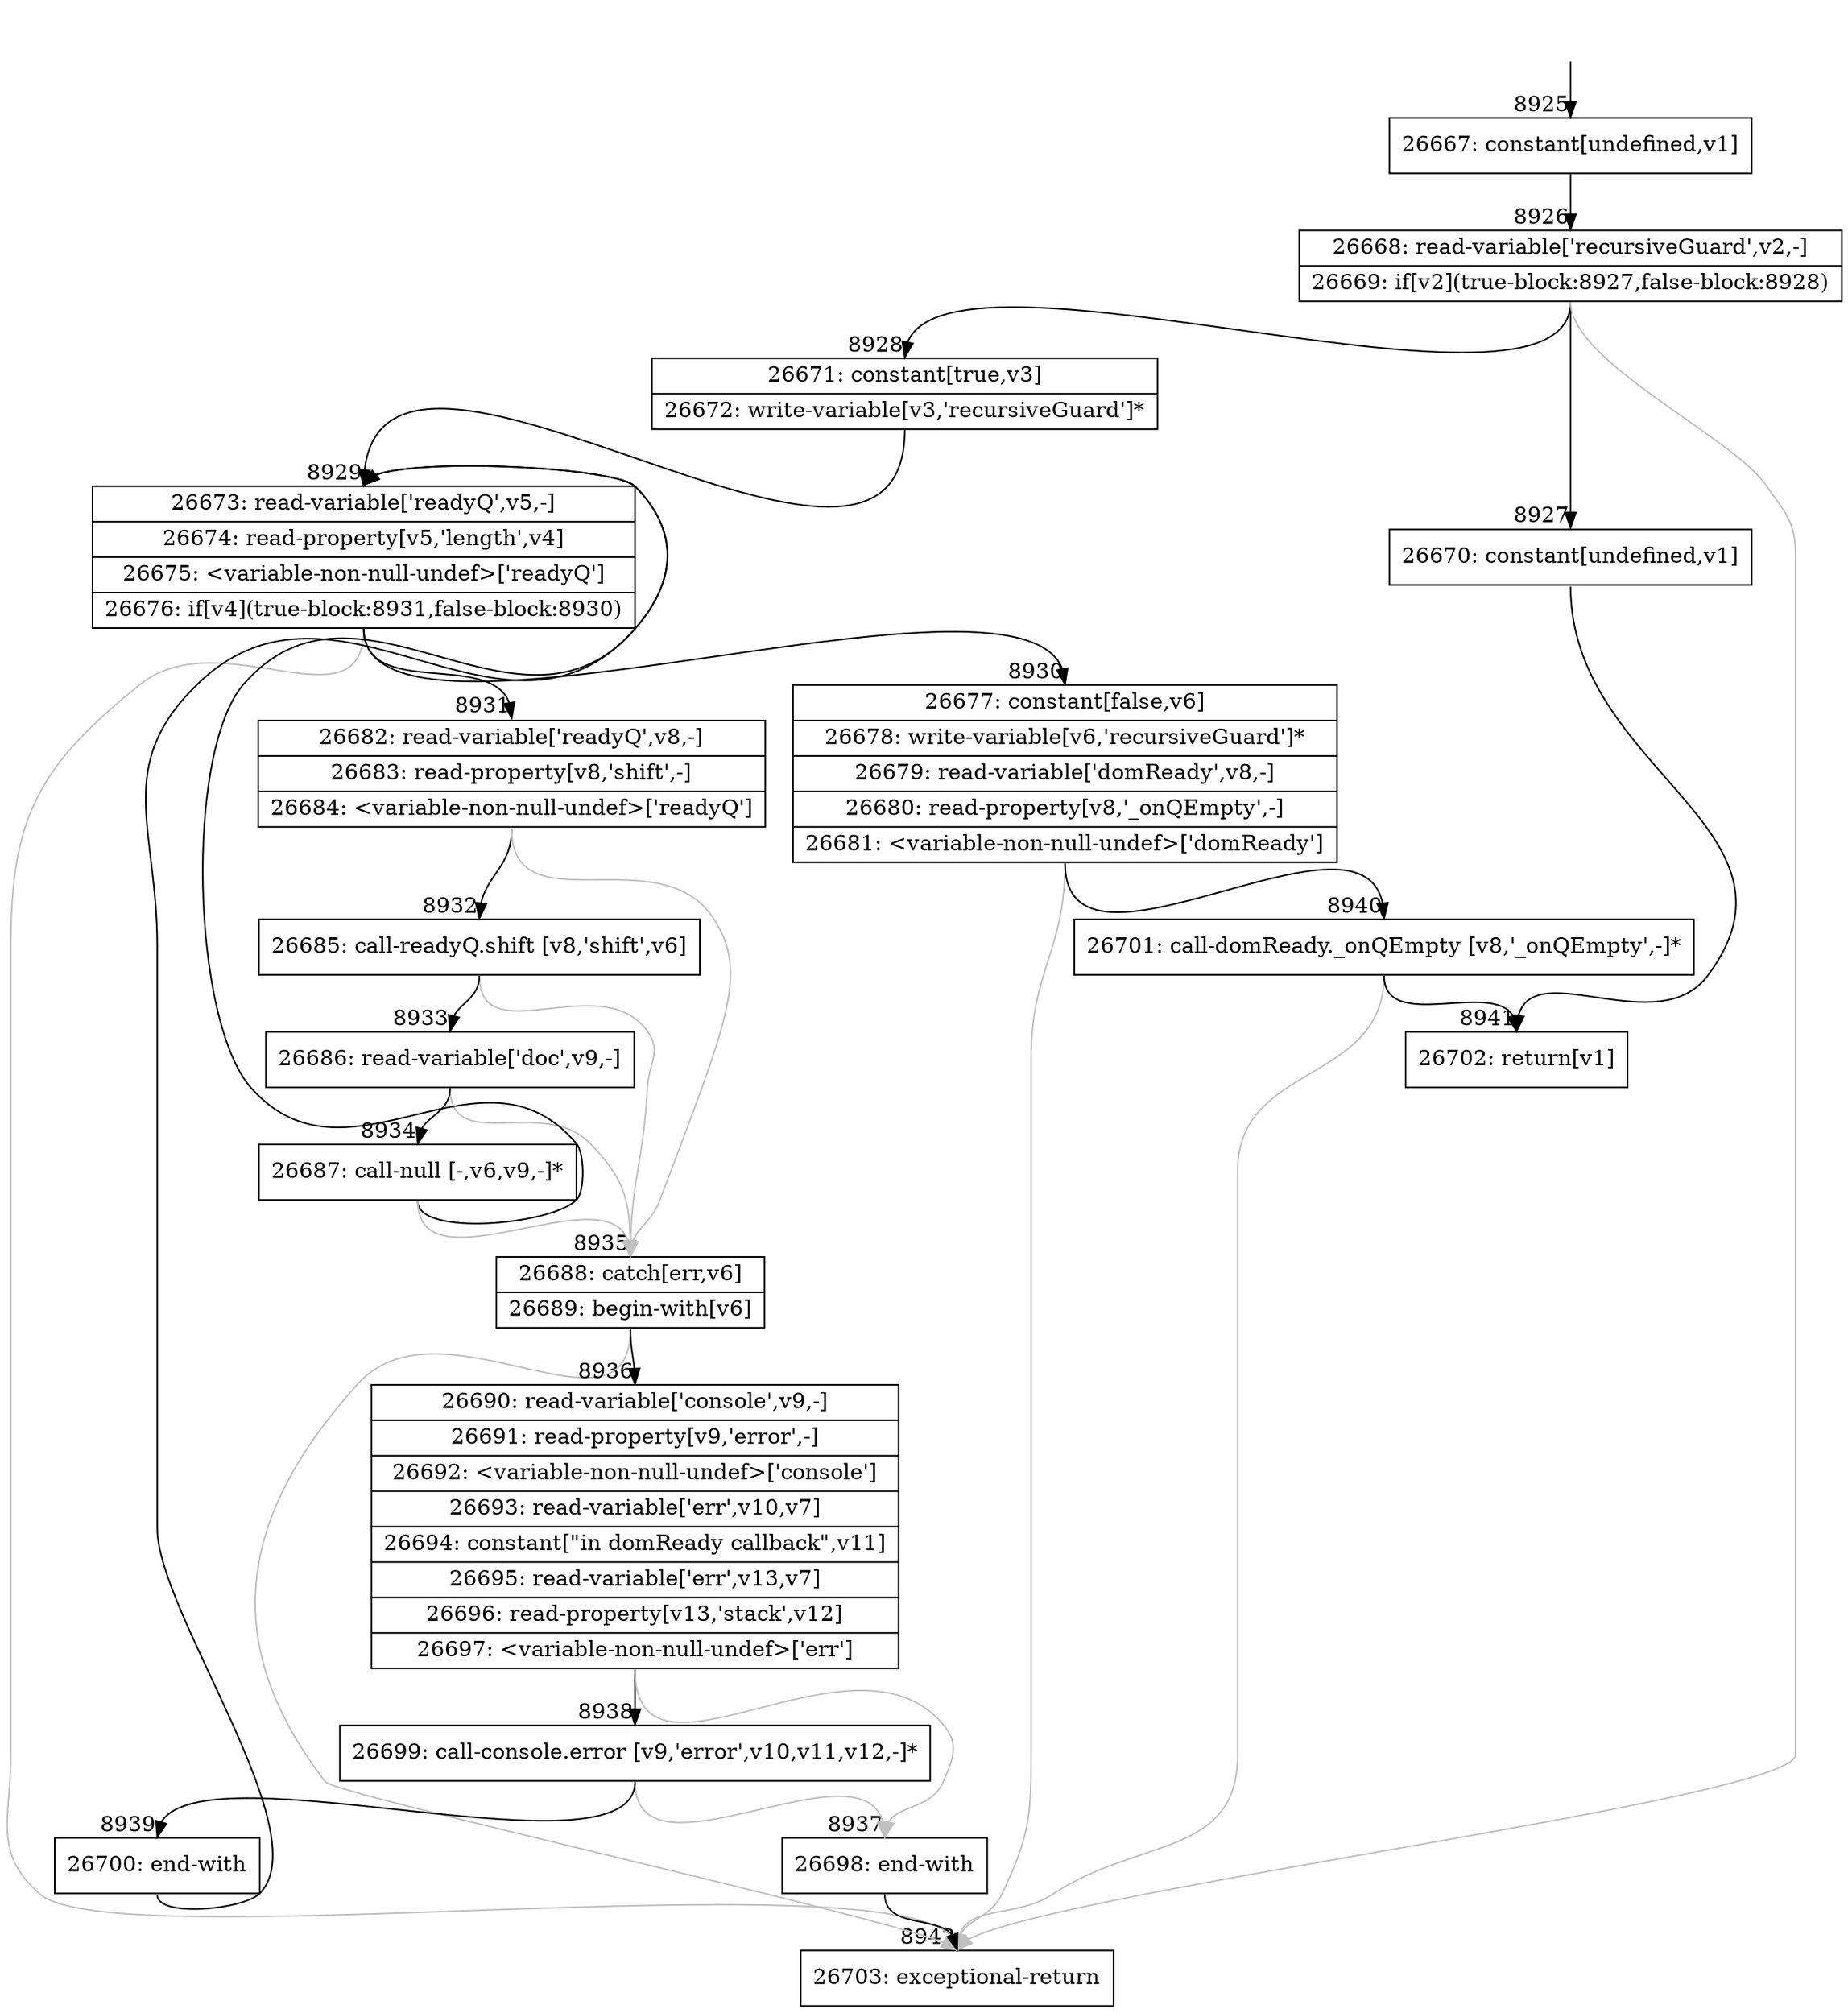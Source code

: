 digraph {
rankdir="TD"
BB_entry606[shape=none,label=""];
BB_entry606 -> BB8925 [tailport=s, headport=n, headlabel="    8925"]
BB8925 [shape=record label="{26667: constant[undefined,v1]}" ] 
BB8925 -> BB8926 [tailport=s, headport=n, headlabel="      8926"]
BB8926 [shape=record label="{26668: read-variable['recursiveGuard',v2,-]|26669: if[v2](true-block:8927,false-block:8928)}" ] 
BB8926 -> BB8927 [tailport=s, headport=n, headlabel="      8927"]
BB8926 -> BB8928 [tailport=s, headport=n, headlabel="      8928"]
BB8926 -> BB8942 [tailport=s, headport=n, color=gray, headlabel="      8942"]
BB8927 [shape=record label="{26670: constant[undefined,v1]}" ] 
BB8927 -> BB8941 [tailport=s, headport=n, headlabel="      8941"]
BB8928 [shape=record label="{26671: constant[true,v3]|26672: write-variable[v3,'recursiveGuard']*}" ] 
BB8928 -> BB8929 [tailport=s, headport=n, headlabel="      8929"]
BB8929 [shape=record label="{26673: read-variable['readyQ',v5,-]|26674: read-property[v5,'length',v4]|26675: \<variable-non-null-undef\>['readyQ']|26676: if[v4](true-block:8931,false-block:8930)}" ] 
BB8929 -> BB8931 [tailport=s, headport=n, headlabel="      8931"]
BB8929 -> BB8930 [tailport=s, headport=n, headlabel="      8930"]
BB8929 -> BB8942 [tailport=s, headport=n, color=gray]
BB8930 [shape=record label="{26677: constant[false,v6]|26678: write-variable[v6,'recursiveGuard']*|26679: read-variable['domReady',v8,-]|26680: read-property[v8,'_onQEmpty',-]|26681: \<variable-non-null-undef\>['domReady']}" ] 
BB8930 -> BB8940 [tailport=s, headport=n, headlabel="      8940"]
BB8930 -> BB8942 [tailport=s, headport=n, color=gray]
BB8931 [shape=record label="{26682: read-variable['readyQ',v8,-]|26683: read-property[v8,'shift',-]|26684: \<variable-non-null-undef\>['readyQ']}" ] 
BB8931 -> BB8932 [tailport=s, headport=n, headlabel="      8932"]
BB8931 -> BB8935 [tailport=s, headport=n, color=gray, headlabel="      8935"]
BB8932 [shape=record label="{26685: call-readyQ.shift [v8,'shift',v6]}" ] 
BB8932 -> BB8933 [tailport=s, headport=n, headlabel="      8933"]
BB8932 -> BB8935 [tailport=s, headport=n, color=gray]
BB8933 [shape=record label="{26686: read-variable['doc',v9,-]}" ] 
BB8933 -> BB8934 [tailport=s, headport=n, headlabel="      8934"]
BB8933 -> BB8935 [tailport=s, headport=n, color=gray]
BB8934 [shape=record label="{26687: call-null [-,v6,v9,-]*}" ] 
BB8934 -> BB8929 [tailport=s, headport=n]
BB8934 -> BB8935 [tailport=s, headport=n, color=gray]
BB8935 [shape=record label="{26688: catch[err,v6]|26689: begin-with[v6]}" ] 
BB8935 -> BB8936 [tailport=s, headport=n, headlabel="      8936"]
BB8935 -> BB8942 [tailport=s, headport=n, color=gray]
BB8936 [shape=record label="{26690: read-variable['console',v9,-]|26691: read-property[v9,'error',-]|26692: \<variable-non-null-undef\>['console']|26693: read-variable['err',v10,v7]|26694: constant[\"in domReady callback\",v11]|26695: read-variable['err',v13,v7]|26696: read-property[v13,'stack',v12]|26697: \<variable-non-null-undef\>['err']}" ] 
BB8936 -> BB8938 [tailport=s, headport=n, headlabel="      8938"]
BB8936 -> BB8937 [tailport=s, headport=n, color=gray, headlabel="      8937"]
BB8937 [shape=record label="{26698: end-with}" ] 
BB8937 -> BB8942 [tailport=s, headport=n]
BB8938 [shape=record label="{26699: call-console.error [v9,'error',v10,v11,v12,-]*}" ] 
BB8938 -> BB8939 [tailport=s, headport=n, headlabel="      8939"]
BB8938 -> BB8937 [tailport=s, headport=n, color=gray]
BB8939 [shape=record label="{26700: end-with}" ] 
BB8939 -> BB8929 [tailport=s, headport=n]
BB8940 [shape=record label="{26701: call-domReady._onQEmpty [v8,'_onQEmpty',-]*}" ] 
BB8940 -> BB8941 [tailport=s, headport=n]
BB8940 -> BB8942 [tailport=s, headport=n, color=gray]
BB8941 [shape=record label="{26702: return[v1]}" ] 
BB8942 [shape=record label="{26703: exceptional-return}" ] 
//#$~ 12523
}
